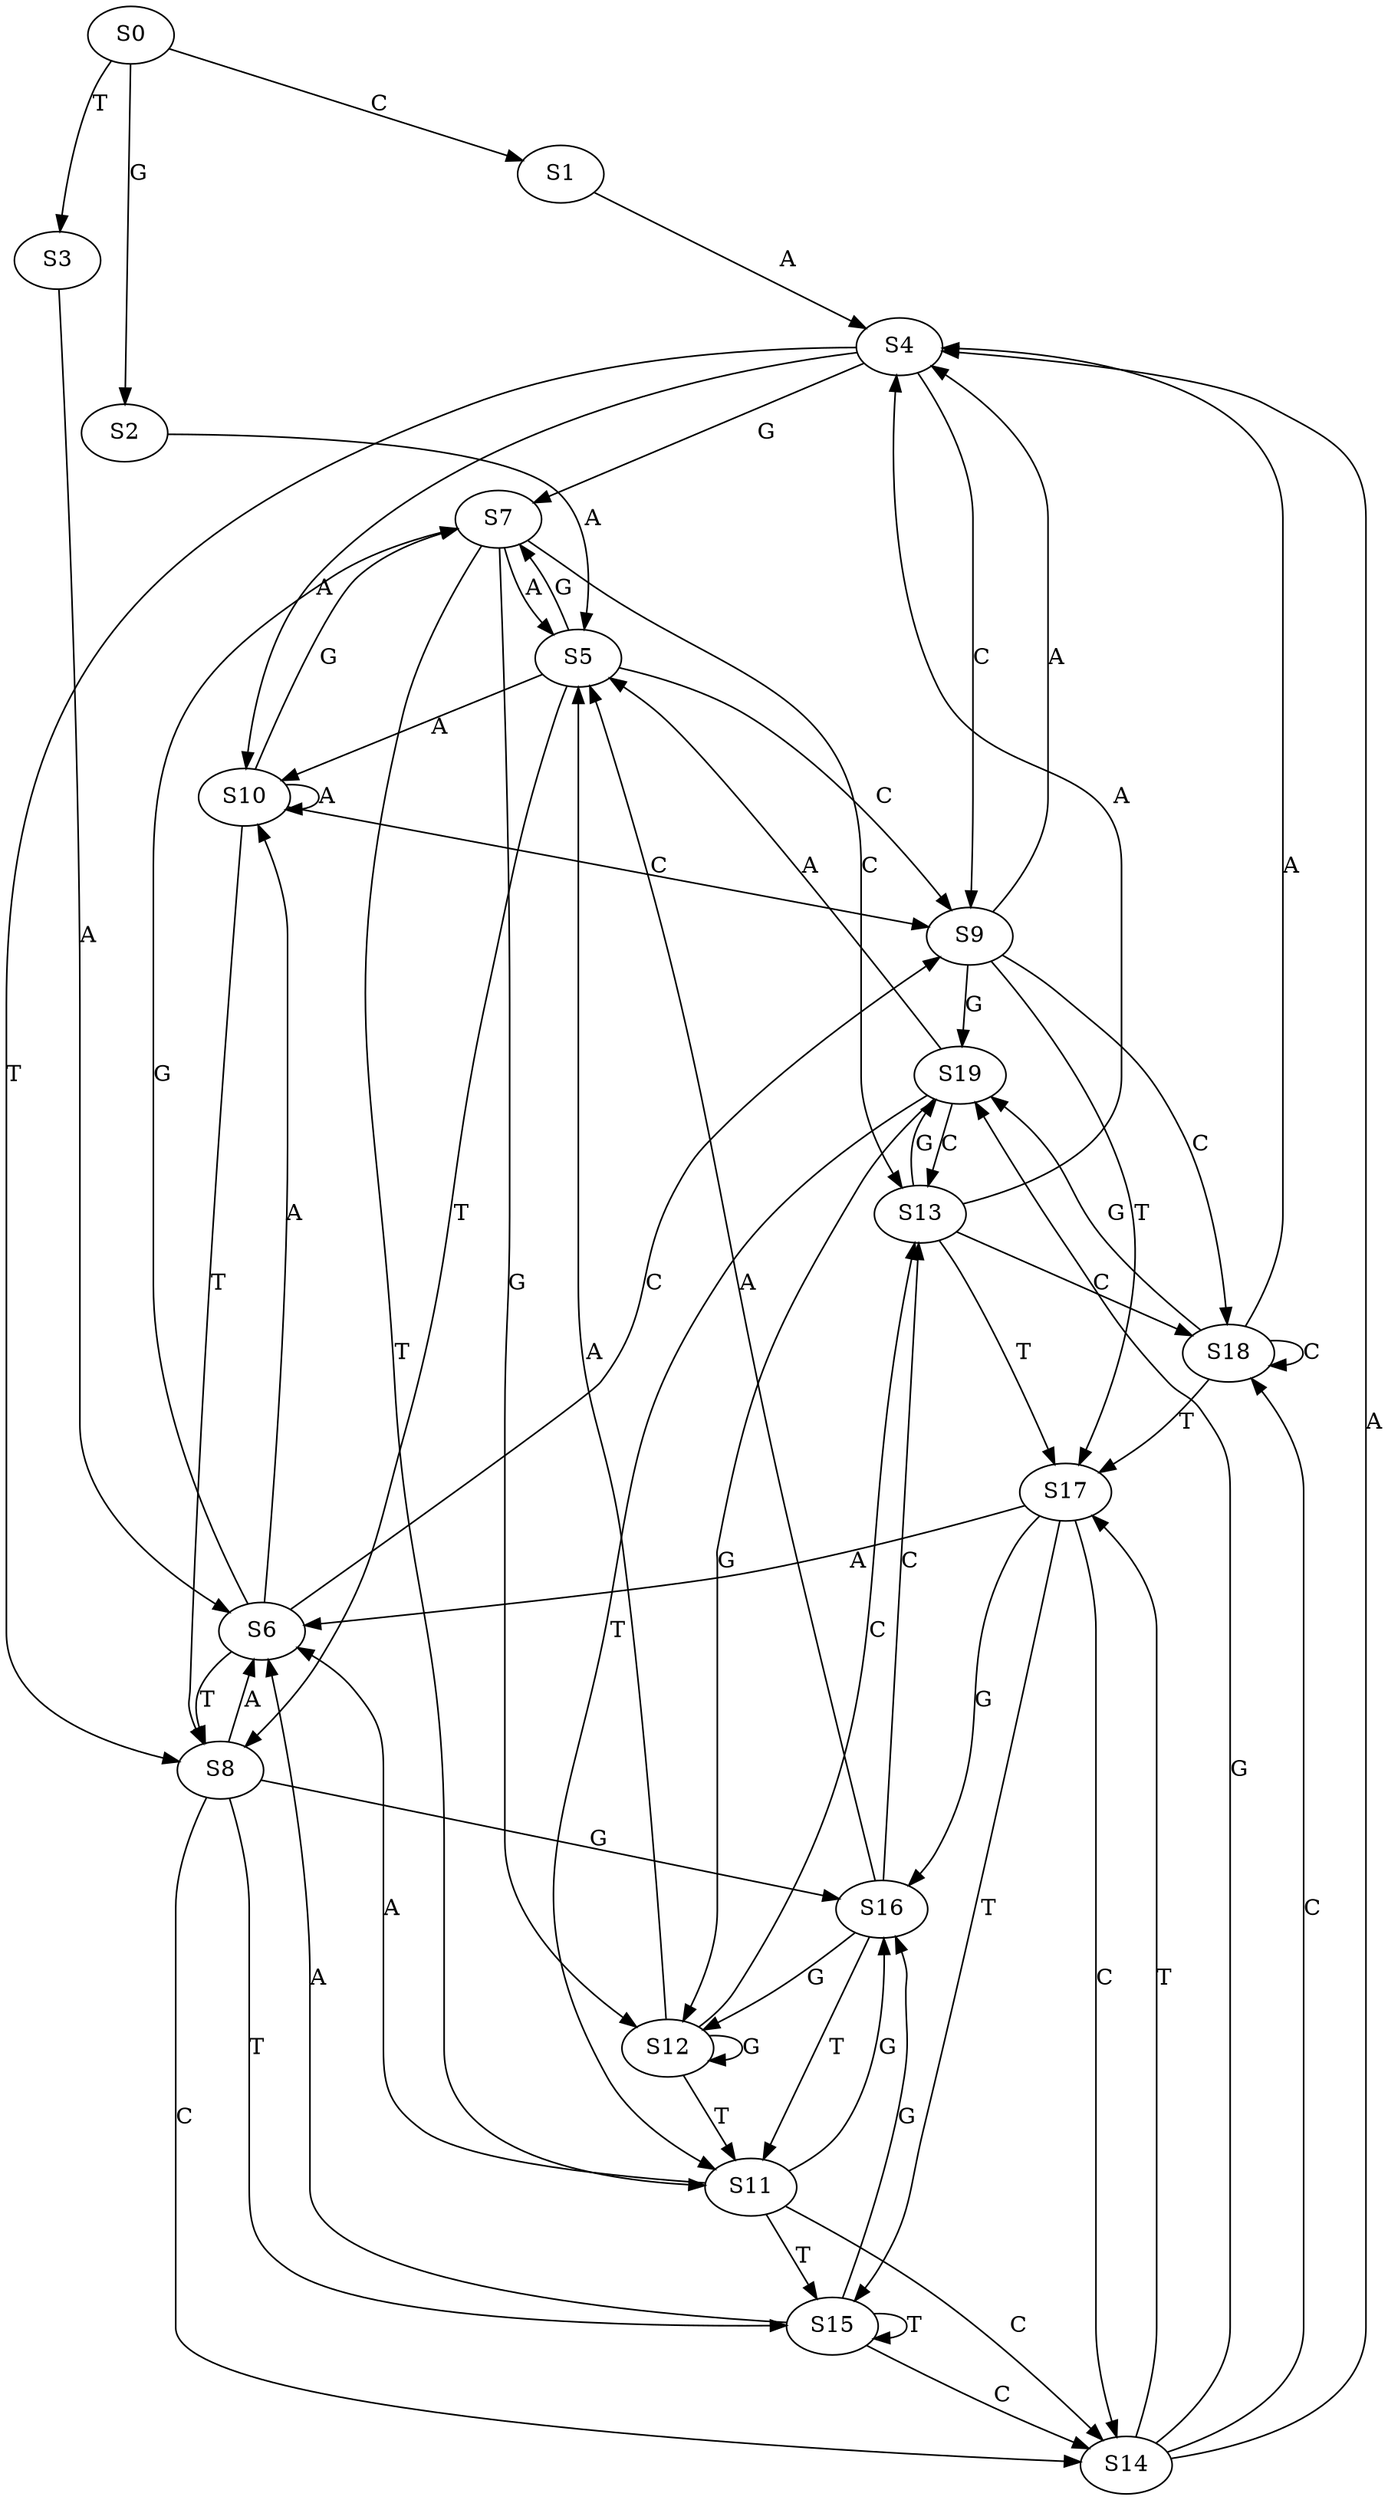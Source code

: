 strict digraph  {
	S0 -> S1 [ label = C ];
	S0 -> S2 [ label = G ];
	S0 -> S3 [ label = T ];
	S1 -> S4 [ label = A ];
	S2 -> S5 [ label = A ];
	S3 -> S6 [ label = A ];
	S4 -> S7 [ label = G ];
	S4 -> S8 [ label = T ];
	S4 -> S9 [ label = C ];
	S4 -> S10 [ label = A ];
	S5 -> S7 [ label = G ];
	S5 -> S10 [ label = A ];
	S5 -> S9 [ label = C ];
	S5 -> S8 [ label = T ];
	S6 -> S7 [ label = G ];
	S6 -> S8 [ label = T ];
	S6 -> S10 [ label = A ];
	S6 -> S9 [ label = C ];
	S7 -> S11 [ label = T ];
	S7 -> S12 [ label = G ];
	S7 -> S5 [ label = A ];
	S7 -> S13 [ label = C ];
	S8 -> S6 [ label = A ];
	S8 -> S14 [ label = C ];
	S8 -> S15 [ label = T ];
	S8 -> S16 [ label = G ];
	S9 -> S4 [ label = A ];
	S9 -> S17 [ label = T ];
	S9 -> S18 [ label = C ];
	S9 -> S19 [ label = G ];
	S10 -> S8 [ label = T ];
	S10 -> S9 [ label = C ];
	S10 -> S7 [ label = G ];
	S10 -> S10 [ label = A ];
	S11 -> S6 [ label = A ];
	S11 -> S14 [ label = C ];
	S11 -> S16 [ label = G ];
	S11 -> S15 [ label = T ];
	S12 -> S5 [ label = A ];
	S12 -> S11 [ label = T ];
	S12 -> S12 [ label = G ];
	S12 -> S13 [ label = C ];
	S13 -> S18 [ label = C ];
	S13 -> S17 [ label = T ];
	S13 -> S19 [ label = G ];
	S13 -> S4 [ label = A ];
	S14 -> S17 [ label = T ];
	S14 -> S19 [ label = G ];
	S14 -> S18 [ label = C ];
	S14 -> S4 [ label = A ];
	S15 -> S14 [ label = C ];
	S15 -> S16 [ label = G ];
	S15 -> S15 [ label = T ];
	S15 -> S6 [ label = A ];
	S16 -> S5 [ label = A ];
	S16 -> S11 [ label = T ];
	S16 -> S13 [ label = C ];
	S16 -> S12 [ label = G ];
	S17 -> S16 [ label = G ];
	S17 -> S14 [ label = C ];
	S17 -> S6 [ label = A ];
	S17 -> S15 [ label = T ];
	S18 -> S19 [ label = G ];
	S18 -> S18 [ label = C ];
	S18 -> S4 [ label = A ];
	S18 -> S17 [ label = T ];
	S19 -> S12 [ label = G ];
	S19 -> S11 [ label = T ];
	S19 -> S5 [ label = A ];
	S19 -> S13 [ label = C ];
}
